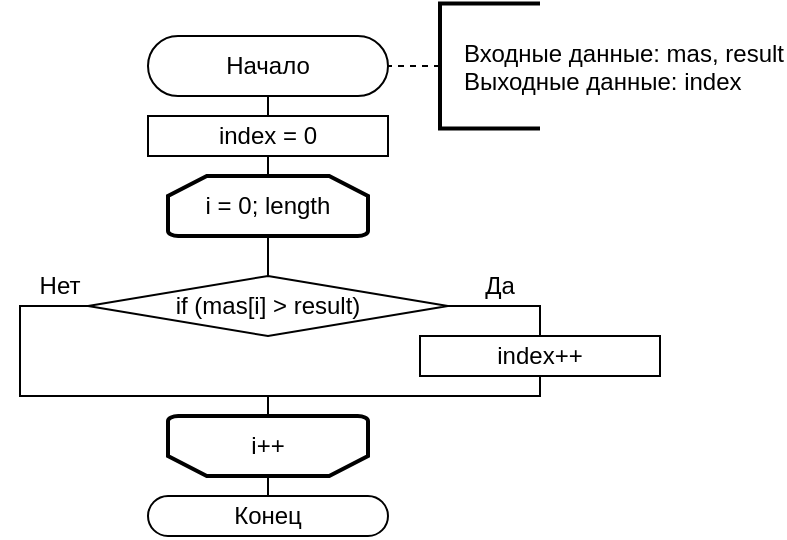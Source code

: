 <mxfile version="24.4.13" type="device">
  <diagram name="Страница — 1" id="sHn3nQNoHIKm__kKROFx">
    <mxGraphModel dx="757" dy="826" grid="1" gridSize="10" guides="1" tooltips="1" connect="1" arrows="1" fold="1" page="1" pageScale="1" pageWidth="827" pageHeight="1169" math="0" shadow="0">
      <root>
        <mxCell id="0" />
        <mxCell id="1" parent="0" />
        <mxCell id="hbawvM4wOvomL6mG5fe2-1" value="Начало" style="rounded=1;whiteSpace=wrap;html=1;arcSize=50;" vertex="1" parent="1">
          <mxGeometry x="354" y="20" width="120" height="30" as="geometry" />
        </mxCell>
        <mxCell id="hbawvM4wOvomL6mG5fe2-2" value="" style="endArrow=none;dashed=1;html=1;rounded=0;exitX=0;exitY=0.5;exitDx=0;exitDy=0;entryX=1;entryY=0.5;entryDx=0;entryDy=0;exitPerimeter=0;" edge="1" source="hbawvM4wOvomL6mG5fe2-3" parent="1" target="hbawvM4wOvomL6mG5fe2-1">
          <mxGeometry width="50" height="50" relative="1" as="geometry">
            <mxPoint x="494" y="35" as="sourcePoint" />
            <mxPoint x="474" y="35" as="targetPoint" />
          </mxGeometry>
        </mxCell>
        <mxCell id="hbawvM4wOvomL6mG5fe2-3" value="   Входные данные: mas, result&#xa;   Выходные данные: index" style="strokeWidth=2;shape=mxgraph.flowchart.annotation_1;align=left;pointerEvents=1;recursiveResize=1;autosize=0;verticalAlign=middle;horizontal=1;" vertex="1" parent="1">
          <mxGeometry x="500" y="3.75" width="50" height="62.5" as="geometry" />
        </mxCell>
        <mxCell id="hbawvM4wOvomL6mG5fe2-5" value="" style="endArrow=none;html=1;rounded=0;entryX=0.5;entryY=0;entryDx=0;entryDy=0;entryPerimeter=0;exitX=0.5;exitY=1;exitDx=0;exitDy=0;" edge="1" parent="1" source="hbawvM4wOvomL6mG5fe2-9" target="hbawvM4wOvomL6mG5fe2-7">
          <mxGeometry width="50" height="50" relative="1" as="geometry">
            <mxPoint x="370" y="180" as="sourcePoint" />
            <mxPoint x="420" y="130" as="targetPoint" />
          </mxGeometry>
        </mxCell>
        <mxCell id="hbawvM4wOvomL6mG5fe2-7" value="i = 0; length" style="strokeWidth=2;html=1;shape=mxgraph.flowchart.loop_limit;whiteSpace=wrap;" vertex="1" parent="1">
          <mxGeometry x="364" y="90" width="100" height="30" as="geometry" />
        </mxCell>
        <mxCell id="hbawvM4wOvomL6mG5fe2-8" value="i++" style="strokeWidth=2;html=1;shape=mxgraph.flowchart.loop_limit;whiteSpace=wrap;direction=west;" vertex="1" parent="1">
          <mxGeometry x="364" y="210" width="100" height="30" as="geometry" />
        </mxCell>
        <mxCell id="hbawvM4wOvomL6mG5fe2-9" value="index = 0" style="rounded=0;whiteSpace=wrap;html=1;" vertex="1" parent="1">
          <mxGeometry x="354" y="60" width="120" height="20" as="geometry" />
        </mxCell>
        <mxCell id="hbawvM4wOvomL6mG5fe2-10" value="" style="endArrow=none;html=1;rounded=0;entryX=0.5;entryY=1;entryDx=0;entryDy=0;exitX=0.5;exitY=0;exitDx=0;exitDy=0;" edge="1" parent="1" source="hbawvM4wOvomL6mG5fe2-9" target="hbawvM4wOvomL6mG5fe2-1">
          <mxGeometry width="50" height="50" relative="1" as="geometry">
            <mxPoint x="370" y="180" as="sourcePoint" />
            <mxPoint x="420" y="130" as="targetPoint" />
          </mxGeometry>
        </mxCell>
        <mxCell id="hbawvM4wOvomL6mG5fe2-11" value="if (mas[i] &amp;gt; result)" style="rhombus;whiteSpace=wrap;html=1;" vertex="1" parent="1">
          <mxGeometry x="324" y="140" width="180" height="30" as="geometry" />
        </mxCell>
        <mxCell id="hbawvM4wOvomL6mG5fe2-12" value="" style="endArrow=none;html=1;rounded=0;entryX=0.5;entryY=1;entryDx=0;entryDy=0;entryPerimeter=0;exitX=0.5;exitY=0;exitDx=0;exitDy=0;" edge="1" parent="1" source="hbawvM4wOvomL6mG5fe2-11" target="hbawvM4wOvomL6mG5fe2-7">
          <mxGeometry width="50" height="50" relative="1" as="geometry">
            <mxPoint x="370" y="180" as="sourcePoint" />
            <mxPoint x="420" y="130" as="targetPoint" />
          </mxGeometry>
        </mxCell>
        <mxCell id="hbawvM4wOvomL6mG5fe2-14" value="" style="endArrow=none;html=1;rounded=0;entryX=0;entryY=0.5;entryDx=0;entryDy=0;" edge="1" parent="1" target="hbawvM4wOvomL6mG5fe2-11">
          <mxGeometry width="50" height="50" relative="1" as="geometry">
            <mxPoint x="414" y="200" as="sourcePoint" />
            <mxPoint x="420" y="130" as="targetPoint" />
            <Array as="points">
              <mxPoint x="290" y="200" />
              <mxPoint x="290" y="155" />
            </Array>
          </mxGeometry>
        </mxCell>
        <mxCell id="hbawvM4wOvomL6mG5fe2-15" value="Да" style="text;html=1;align=center;verticalAlign=middle;whiteSpace=wrap;rounded=0;" vertex="1" parent="1">
          <mxGeometry x="500" y="130" width="60" height="30" as="geometry" />
        </mxCell>
        <mxCell id="hbawvM4wOvomL6mG5fe2-16" value="Нет" style="text;html=1;align=center;verticalAlign=middle;whiteSpace=wrap;rounded=0;" vertex="1" parent="1">
          <mxGeometry x="280" y="130" width="60" height="30" as="geometry" />
        </mxCell>
        <mxCell id="hbawvM4wOvomL6mG5fe2-17" value="index++" style="rounded=0;whiteSpace=wrap;html=1;" vertex="1" parent="1">
          <mxGeometry x="490" y="170" width="120" height="20" as="geometry" />
        </mxCell>
        <mxCell id="hbawvM4wOvomL6mG5fe2-18" value="" style="endArrow=none;html=1;rounded=0;entryX=0.5;entryY=1;entryDx=0;entryDy=0;entryPerimeter=0;" edge="1" parent="1" target="hbawvM4wOvomL6mG5fe2-8">
          <mxGeometry width="50" height="50" relative="1" as="geometry">
            <mxPoint x="414" y="200" as="sourcePoint" />
            <mxPoint x="420" y="130" as="targetPoint" />
          </mxGeometry>
        </mxCell>
        <mxCell id="hbawvM4wOvomL6mG5fe2-19" value="" style="endArrow=none;html=1;rounded=0;exitX=0.5;exitY=1;exitDx=0;exitDy=0;" edge="1" parent="1" source="hbawvM4wOvomL6mG5fe2-17">
          <mxGeometry width="50" height="50" relative="1" as="geometry">
            <mxPoint x="544" y="190" as="sourcePoint" />
            <mxPoint x="414" y="200" as="targetPoint" />
            <Array as="points">
              <mxPoint x="550" y="200" />
            </Array>
          </mxGeometry>
        </mxCell>
        <mxCell id="hbawvM4wOvomL6mG5fe2-20" value="" style="endArrow=none;html=1;rounded=0;entryX=1;entryY=0.5;entryDx=0;entryDy=0;exitX=0.5;exitY=0;exitDx=0;exitDy=0;" edge="1" parent="1" source="hbawvM4wOvomL6mG5fe2-17" target="hbawvM4wOvomL6mG5fe2-11">
          <mxGeometry width="50" height="50" relative="1" as="geometry">
            <mxPoint x="490" y="220" as="sourcePoint" />
            <mxPoint x="540" y="170" as="targetPoint" />
            <Array as="points">
              <mxPoint x="550" y="155" />
            </Array>
          </mxGeometry>
        </mxCell>
        <mxCell id="hbawvM4wOvomL6mG5fe2-21" value="" style="endArrow=none;html=1;rounded=0;exitX=0.5;exitY=0;exitDx=0;exitDy=0;exitPerimeter=0;entryX=0.5;entryY=0;entryDx=0;entryDy=0;" edge="1" parent="1" source="hbawvM4wOvomL6mG5fe2-8" target="hbawvM4wOvomL6mG5fe2-22">
          <mxGeometry width="50" height="50" relative="1" as="geometry">
            <mxPoint x="380" y="260" as="sourcePoint" />
            <mxPoint x="430" y="210" as="targetPoint" />
          </mxGeometry>
        </mxCell>
        <mxCell id="hbawvM4wOvomL6mG5fe2-22" value="Конец" style="rounded=1;whiteSpace=wrap;html=1;arcSize=50;" vertex="1" parent="1">
          <mxGeometry x="354" y="250" width="120" height="20" as="geometry" />
        </mxCell>
      </root>
    </mxGraphModel>
  </diagram>
</mxfile>
